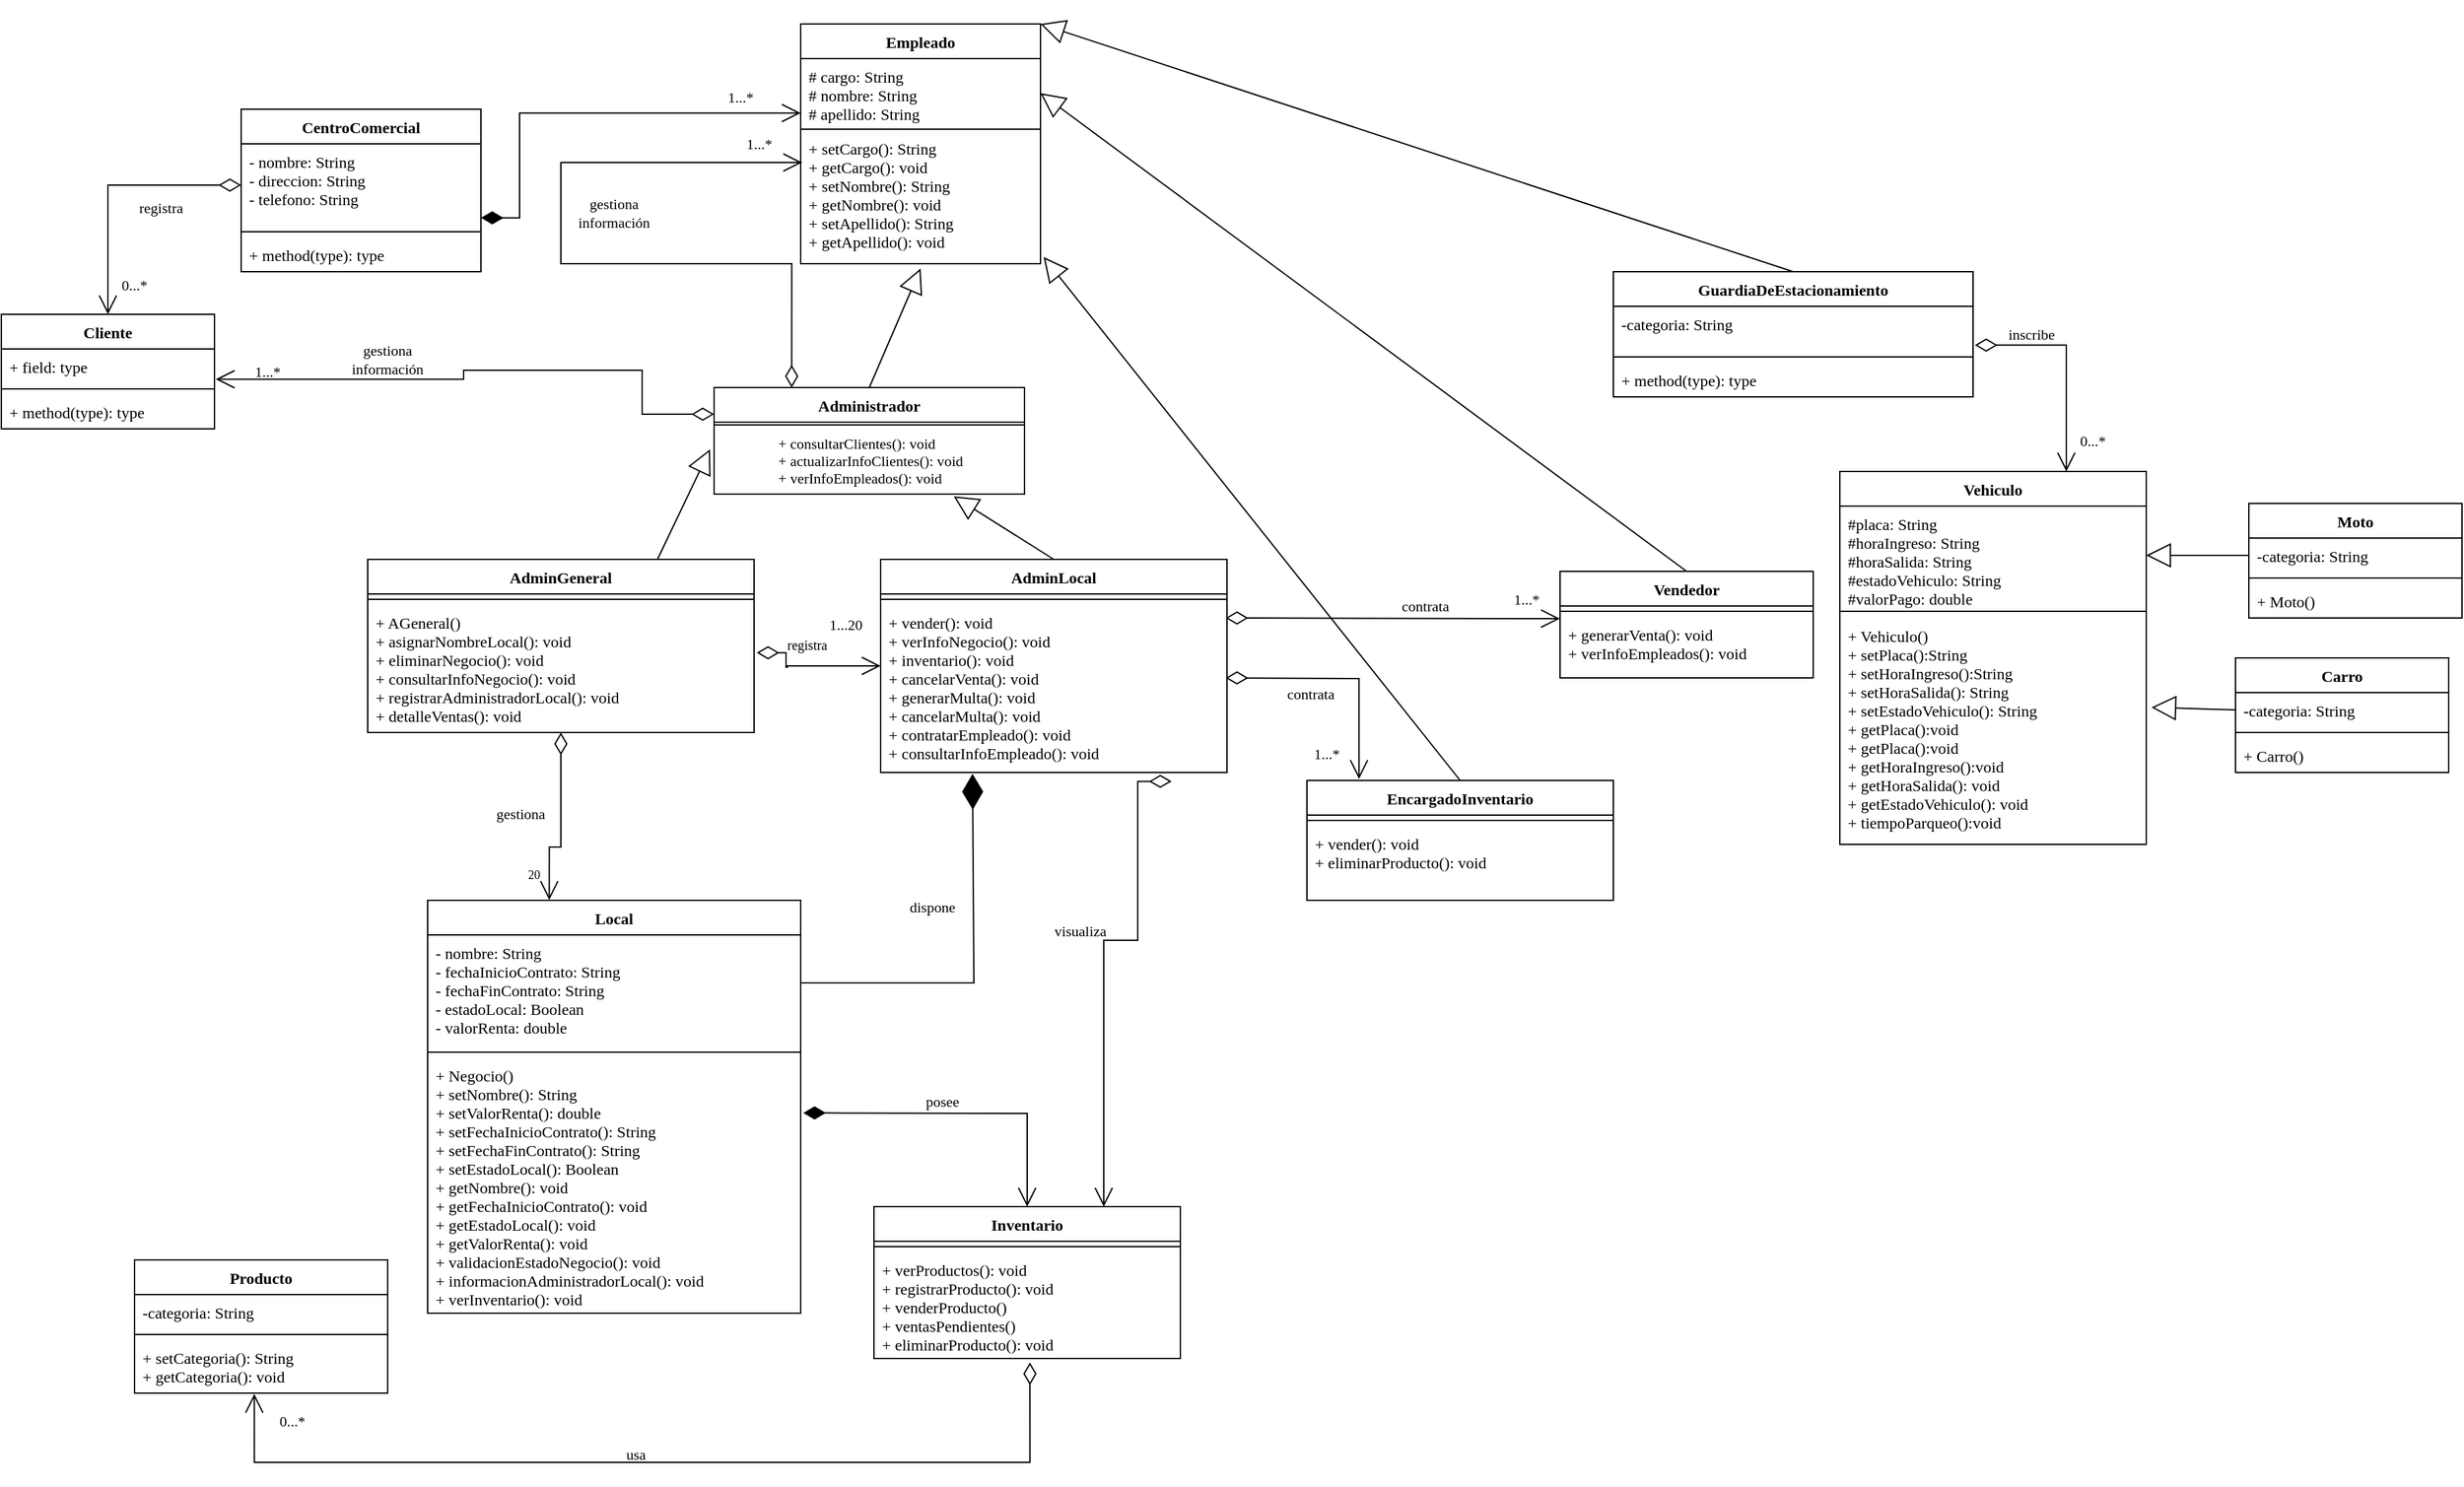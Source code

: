 <mxfile version="20.5.1" type="github">
  <diagram id="6UM_mXIubdZWodaXz436" name="Página-2">
    <mxGraphModel dx="1500" dy="856" grid="1" gridSize="10" guides="1" tooltips="1" connect="1" arrows="1" fold="1" page="1" pageScale="1" pageWidth="1920" pageHeight="1200" math="0" shadow="0">
      <root>
        <mxCell id="0" />
        <mxCell id="1" parent="0" />
        <mxCell id="PEqW4hqBbAC3YHV6mAIF-1" value="CentroComercial" style="swimlane;fontStyle=1;align=center;verticalAlign=top;childLayout=stackLayout;horizontal=1;startSize=26;horizontalStack=0;resizeParent=1;resizeParentMax=0;resizeLast=0;collapsible=1;marginBottom=0;fontFamily=Lucida Console;" parent="1" vertex="1">
          <mxGeometry x="221" y="111" width="180" height="122" as="geometry" />
        </mxCell>
        <mxCell id="PEqW4hqBbAC3YHV6mAIF-2" value="- nombre: String&#xa;- direccion: String&#xa;- telefono: String&#xa;" style="text;strokeColor=none;fillColor=none;align=left;verticalAlign=top;spacingLeft=4;spacingRight=4;overflow=hidden;rotatable=0;points=[[0,0.5],[1,0.5]];portConstraint=eastwest;fontFamily=Lucida Console;" parent="PEqW4hqBbAC3YHV6mAIF-1" vertex="1">
          <mxGeometry y="26" width="180" height="62" as="geometry" />
        </mxCell>
        <mxCell id="PEqW4hqBbAC3YHV6mAIF-3" value="" style="line;strokeWidth=1;fillColor=none;align=left;verticalAlign=middle;spacingTop=-1;spacingLeft=3;spacingRight=3;rotatable=0;labelPosition=right;points=[];portConstraint=eastwest;strokeColor=inherit;fontFamily=Lucida Console;" parent="PEqW4hqBbAC3YHV6mAIF-1" vertex="1">
          <mxGeometry y="88" width="180" height="8" as="geometry" />
        </mxCell>
        <mxCell id="PEqW4hqBbAC3YHV6mAIF-4" value="+ method(type): type" style="text;strokeColor=none;fillColor=none;align=left;verticalAlign=top;spacingLeft=4;spacingRight=4;overflow=hidden;rotatable=0;points=[[0,0.5],[1,0.5]];portConstraint=eastwest;fontFamily=Lucida Console;" parent="PEqW4hqBbAC3YHV6mAIF-1" vertex="1">
          <mxGeometry y="96" width="180" height="26" as="geometry" />
        </mxCell>
        <mxCell id="PEqW4hqBbAC3YHV6mAIF-5" value="Administrador" style="swimlane;fontStyle=1;align=center;verticalAlign=top;childLayout=stackLayout;horizontal=1;startSize=26;horizontalStack=0;resizeParent=1;resizeParentMax=0;resizeLast=0;collapsible=1;marginBottom=0;fontFamily=Lucida Console;" parent="1" vertex="1">
          <mxGeometry x="576" y="320" width="233" height="80" as="geometry" />
        </mxCell>
        <mxCell id="PEqW4hqBbAC3YHV6mAIF-7" value="" style="line;strokeWidth=1;fillColor=none;align=left;verticalAlign=middle;spacingTop=-1;spacingLeft=3;spacingRight=3;rotatable=0;labelPosition=right;points=[];portConstraint=eastwest;strokeColor=inherit;fontFamily=Lucida Console;" parent="PEqW4hqBbAC3YHV6mAIF-5" vertex="1">
          <mxGeometry y="26" width="233" height="4" as="geometry" />
        </mxCell>
        <mxCell id="NxkOI3kuFSJLJE0ama8F-24" value="&lt;div align=&quot;left&quot;&gt;+ consultarClientes(): void&lt;/div&gt;&lt;div align=&quot;left&quot;&gt;+ actualizarInfoClientes(): void&lt;/div&gt;&lt;div align=&quot;left&quot;&gt;+ verInfoEmpleados(): void&lt;br&gt;&lt;/div&gt;" style="text;html=1;align=center;verticalAlign=middle;resizable=0;points=[];autosize=1;strokeColor=none;fillColor=none;fontSize=11;fontFamily=Lucida Console;fontStyle=0" parent="PEqW4hqBbAC3YHV6mAIF-5" vertex="1">
          <mxGeometry y="30" width="233" height="50" as="geometry" />
        </mxCell>
        <mxCell id="PEqW4hqBbAC3YHV6mAIF-10" value="AdminGeneral" style="swimlane;fontStyle=1;align=center;verticalAlign=top;childLayout=stackLayout;horizontal=1;startSize=26;horizontalStack=0;resizeParent=1;resizeParentMax=0;resizeLast=0;collapsible=1;marginBottom=0;fontFamily=Lucida Console;" parent="1" vertex="1">
          <mxGeometry x="316" y="449" width="290" height="130" as="geometry" />
        </mxCell>
        <mxCell id="PEqW4hqBbAC3YHV6mAIF-12" value="" style="line;strokeWidth=1;fillColor=none;align=left;verticalAlign=middle;spacingTop=-1;spacingLeft=3;spacingRight=3;rotatable=0;labelPosition=right;points=[];portConstraint=eastwest;strokeColor=inherit;fontFamily=Lucida Console;" parent="PEqW4hqBbAC3YHV6mAIF-10" vertex="1">
          <mxGeometry y="26" width="290" height="8" as="geometry" />
        </mxCell>
        <mxCell id="PEqW4hqBbAC3YHV6mAIF-13" value="+ AGeneral()&#xa;+ asignarNombreLocal(): void&#xa;+ eliminarNegocio(): void&#xa;+ consultarInfoNegocio(): void&#xa;+ registrarAdministradorLocal(): void&#xa;+ detalleVentas(): void" style="text;strokeColor=none;fillColor=none;align=left;verticalAlign=top;spacingLeft=4;spacingRight=4;overflow=hidden;rotatable=0;points=[[0,0.5],[1,0.5]];portConstraint=eastwest;fontFamily=Lucida Console;" parent="PEqW4hqBbAC3YHV6mAIF-10" vertex="1">
          <mxGeometry y="34" width="290" height="96" as="geometry" />
        </mxCell>
        <mxCell id="PEqW4hqBbAC3YHV6mAIF-14" value="AdminLocal" style="swimlane;fontStyle=1;align=center;verticalAlign=top;childLayout=stackLayout;horizontal=1;startSize=26;horizontalStack=0;resizeParent=1;resizeParentMax=0;resizeLast=0;collapsible=1;marginBottom=0;fontFamily=Lucida Console;" parent="1" vertex="1">
          <mxGeometry x="701" y="449" width="260" height="160" as="geometry" />
        </mxCell>
        <mxCell id="PEqW4hqBbAC3YHV6mAIF-16" value="" style="line;strokeWidth=1;fillColor=none;align=left;verticalAlign=middle;spacingTop=-1;spacingLeft=3;spacingRight=3;rotatable=0;labelPosition=right;points=[];portConstraint=eastwest;strokeColor=inherit;fontFamily=Lucida Console;" parent="PEqW4hqBbAC3YHV6mAIF-14" vertex="1">
          <mxGeometry y="26" width="260" height="8" as="geometry" />
        </mxCell>
        <mxCell id="PEqW4hqBbAC3YHV6mAIF-17" value="+ vender(): void&#xa;+ verInfoNegocio(): void &#xa;+ inventario(): void&#xa;+ cancelarVenta(): void&#xa;+ generarMulta(): void&#xa;+ cancelarMulta(): void&#xa;+ contratarEmpleado(): void&#xa;+ consultarInfoEmpleado(): void&#xa;" style="text;strokeColor=none;fillColor=none;align=left;verticalAlign=top;spacingLeft=4;spacingRight=4;overflow=hidden;rotatable=0;points=[[0,0.5],[1,0.5]];portConstraint=eastwest;fontFamily=Lucida Console;fontStyle=0" parent="PEqW4hqBbAC3YHV6mAIF-14" vertex="1">
          <mxGeometry y="34" width="260" height="126" as="geometry" />
        </mxCell>
        <mxCell id="PEqW4hqBbAC3YHV6mAIF-18" value="" style="endArrow=block;endSize=16;endFill=0;html=1;rounded=0;fontFamily=Lucida Console;exitX=0.75;exitY=0;exitDx=0;exitDy=0;entryX=-0.013;entryY=0.327;entryDx=0;entryDy=0;entryPerimeter=0;" parent="1" source="PEqW4hqBbAC3YHV6mAIF-10" target="NxkOI3kuFSJLJE0ama8F-24" edge="1">
          <mxGeometry width="160" relative="1" as="geometry">
            <mxPoint x="652.92" y="403.4" as="sourcePoint" />
            <mxPoint x="651.75" y="365.83" as="targetPoint" />
          </mxGeometry>
        </mxCell>
        <mxCell id="PEqW4hqBbAC3YHV6mAIF-22" value="Local" style="swimlane;fontStyle=1;align=center;verticalAlign=top;childLayout=stackLayout;horizontal=1;startSize=26;horizontalStack=0;resizeParent=1;resizeParentMax=0;resizeLast=0;collapsible=1;marginBottom=0;fontFamily=Lucida Console;" parent="1" vertex="1">
          <mxGeometry x="361" y="705" width="280" height="310" as="geometry" />
        </mxCell>
        <mxCell id="PEqW4hqBbAC3YHV6mAIF-23" value="- nombre: String&#xa;- fechaInicioContrato: String&#xa;- fechaFinContrato: String&#xa;- estadoLocal: Boolean&#xa;- valorRenta: double&#xa;" style="text;strokeColor=none;fillColor=none;align=left;verticalAlign=top;spacingLeft=4;spacingRight=4;overflow=hidden;rotatable=0;points=[[0,0.5],[1,0.5]];portConstraint=eastwest;fontFamily=Lucida Console;" parent="PEqW4hqBbAC3YHV6mAIF-22" vertex="1">
          <mxGeometry y="26" width="280" height="84" as="geometry" />
        </mxCell>
        <mxCell id="PEqW4hqBbAC3YHV6mAIF-24" value="" style="line;strokeWidth=1;fillColor=none;align=left;verticalAlign=middle;spacingTop=-1;spacingLeft=3;spacingRight=3;rotatable=0;labelPosition=right;points=[];portConstraint=eastwest;strokeColor=inherit;fontFamily=Lucida Console;" parent="PEqW4hqBbAC3YHV6mAIF-22" vertex="1">
          <mxGeometry y="110" width="280" height="8" as="geometry" />
        </mxCell>
        <mxCell id="PEqW4hqBbAC3YHV6mAIF-25" value="+ Negocio()&#xa;+ setNombre(): String&#xa;+ setValorRenta(): double&#xa;+ setFechaInicioContrato(): String&#xa;+ setFechaFinContrato(): String&#xa;+ setEstadoLocal(): Boolean &#xa;+ getNombre(): void&#xa;+ getFechaInicioContrato(): void&#xa;+ getEstadoLocal(): void&#xa;+ getValorRenta(): void&#xa;+ validacionEstadoNegocio(): void&#xa;+ informacionAdministradorLocal(): void&#xa;+ verInventario(): void&#xa;" style="text;strokeColor=none;fillColor=none;align=left;verticalAlign=top;spacingLeft=4;spacingRight=4;overflow=hidden;rotatable=0;points=[[0,0.5],[1,0.5]];portConstraint=eastwest;fontFamily=Lucida Console;" parent="PEqW4hqBbAC3YHV6mAIF-22" vertex="1">
          <mxGeometry y="118" width="280" height="192" as="geometry" />
        </mxCell>
        <mxCell id="PEqW4hqBbAC3YHV6mAIF-30" value="20" style="text;html=1;strokeColor=none;fillColor=none;align=center;verticalAlign=middle;whiteSpace=wrap;rounded=0;fontSize=9;fontFamily=Lucida Console;" parent="1" vertex="1">
          <mxGeometry x="431" y="676" width="20" height="20" as="geometry" />
        </mxCell>
        <mxCell id="PEqW4hqBbAC3YHV6mAIF-31" value="dispone" style="text;html=1;strokeColor=none;fillColor=none;align=center;verticalAlign=middle;whiteSpace=wrap;rounded=0;fontSize=11;fontFamily=Lucida Console;" parent="1" vertex="1">
          <mxGeometry x="710" y="700" width="60" height="20" as="geometry" />
        </mxCell>
        <mxCell id="PEqW4hqBbAC3YHV6mAIF-33" value="Empleado" style="swimlane;fontStyle=1;align=center;verticalAlign=top;childLayout=stackLayout;horizontal=1;startSize=26;horizontalStack=0;resizeParent=1;resizeParentMax=0;resizeLast=0;collapsible=1;marginBottom=0;fontFamily=Lucida Console;" parent="1" vertex="1">
          <mxGeometry x="641" y="47" width="180" height="180" as="geometry" />
        </mxCell>
        <mxCell id="PEqW4hqBbAC3YHV6mAIF-34" value="# cargo: String&#xa;# nombre: String&#xa;# apellido: String&#xa;" style="text;strokeColor=none;fillColor=none;align=left;verticalAlign=top;spacingLeft=4;spacingRight=4;overflow=hidden;rotatable=0;points=[[0,0.5],[1,0.5]];portConstraint=eastwest;fontFamily=Lucida Console;" parent="PEqW4hqBbAC3YHV6mAIF-33" vertex="1">
          <mxGeometry y="26" width="180" height="52" as="geometry" />
        </mxCell>
        <mxCell id="PEqW4hqBbAC3YHV6mAIF-35" value="" style="line;strokeWidth=1;fillColor=none;align=left;verticalAlign=middle;spacingTop=-1;spacingLeft=3;spacingRight=3;rotatable=0;labelPosition=right;points=[];portConstraint=eastwest;strokeColor=inherit;fontFamily=Lucida Console;" parent="PEqW4hqBbAC3YHV6mAIF-33" vertex="1">
          <mxGeometry y="78" width="180" height="2" as="geometry" />
        </mxCell>
        <mxCell id="PEqW4hqBbAC3YHV6mAIF-36" value="+ setCargo(): String&#xa;+ getCargo(): void&#xa;+ setNombre(): String&#xa;+ getNombre(): void&#xa;+ setApellido(): String&#xa;+ getApellido(): void&#xa;&#xa;&#xa;" style="text;strokeColor=none;fillColor=none;align=left;verticalAlign=top;spacingLeft=4;spacingRight=4;overflow=hidden;rotatable=0;points=[[0,0.5],[1,0.5]];portConstraint=eastwest;fontFamily=Lucida Console;" parent="PEqW4hqBbAC3YHV6mAIF-33" vertex="1">
          <mxGeometry y="80" width="180" height="100" as="geometry" />
        </mxCell>
        <mxCell id="PEqW4hqBbAC3YHV6mAIF-41" value="Producto" style="swimlane;fontStyle=1;align=center;verticalAlign=top;childLayout=stackLayout;horizontal=1;startSize=26;horizontalStack=0;resizeParent=1;resizeParentMax=0;resizeLast=0;collapsible=1;marginBottom=0;fontFamily=Lucida Console;" parent="1" vertex="1">
          <mxGeometry x="141" y="975" width="190" height="100" as="geometry" />
        </mxCell>
        <mxCell id="PEqW4hqBbAC3YHV6mAIF-42" value="-categoria: String" style="text;strokeColor=none;fillColor=none;align=left;verticalAlign=top;spacingLeft=4;spacingRight=4;overflow=hidden;rotatable=0;points=[[0,0.5],[1,0.5]];portConstraint=eastwest;fontFamily=Lucida Console;" parent="PEqW4hqBbAC3YHV6mAIF-41" vertex="1">
          <mxGeometry y="26" width="190" height="26" as="geometry" />
        </mxCell>
        <mxCell id="PEqW4hqBbAC3YHV6mAIF-43" value="" style="line;strokeWidth=1;fillColor=none;align=left;verticalAlign=middle;spacingTop=-1;spacingLeft=3;spacingRight=3;rotatable=0;labelPosition=right;points=[];portConstraint=eastwest;strokeColor=inherit;fontFamily=Lucida Console;" parent="PEqW4hqBbAC3YHV6mAIF-41" vertex="1">
          <mxGeometry y="52" width="190" height="8" as="geometry" />
        </mxCell>
        <mxCell id="PEqW4hqBbAC3YHV6mAIF-44" value="+ setCategoria(): String&#xa;+ getCategoria(): void&#xa;" style="text;strokeColor=none;fillColor=none;align=left;verticalAlign=top;spacingLeft=4;spacingRight=4;overflow=hidden;rotatable=0;points=[[0,0.5],[1,0.5]];portConstraint=eastwest;fontFamily=Lucida Console;" parent="PEqW4hqBbAC3YHV6mAIF-41" vertex="1">
          <mxGeometry y="60" width="190" height="40" as="geometry" />
        </mxCell>
        <mxCell id="PEqW4hqBbAC3YHV6mAIF-49" value="GuardiaDeEstacionamiento" style="swimlane;fontStyle=1;align=center;verticalAlign=top;childLayout=stackLayout;horizontal=1;startSize=26;horizontalStack=0;resizeParent=1;resizeParentMax=0;resizeLast=0;collapsible=1;marginBottom=0;fontFamily=Lucida Console;" parent="1" vertex="1">
          <mxGeometry x="1251" y="233" width="270" height="94" as="geometry" />
        </mxCell>
        <mxCell id="PEqW4hqBbAC3YHV6mAIF-50" value="-categoria: String&#xa;&#xa;" style="text;strokeColor=none;fillColor=none;align=left;verticalAlign=top;spacingLeft=4;spacingRight=4;overflow=hidden;rotatable=0;points=[[0,0.5],[1,0.5]];portConstraint=eastwest;fontFamily=Lucida Console;" parent="PEqW4hqBbAC3YHV6mAIF-49" vertex="1">
          <mxGeometry y="26" width="270" height="34" as="geometry" />
        </mxCell>
        <mxCell id="PEqW4hqBbAC3YHV6mAIF-51" value="" style="line;strokeWidth=1;fillColor=none;align=left;verticalAlign=middle;spacingTop=-1;spacingLeft=3;spacingRight=3;rotatable=0;labelPosition=right;points=[];portConstraint=eastwest;strokeColor=inherit;fontFamily=Lucida Console;" parent="PEqW4hqBbAC3YHV6mAIF-49" vertex="1">
          <mxGeometry y="60" width="270" height="8" as="geometry" />
        </mxCell>
        <mxCell id="PEqW4hqBbAC3YHV6mAIF-52" value="+ method(type): type" style="text;strokeColor=none;fillColor=none;align=left;verticalAlign=top;spacingLeft=4;spacingRight=4;overflow=hidden;rotatable=0;points=[[0,0.5],[1,0.5]];portConstraint=eastwest;fontFamily=Lucida Console;" parent="PEqW4hqBbAC3YHV6mAIF-49" vertex="1">
          <mxGeometry y="68" width="270" height="26" as="geometry" />
        </mxCell>
        <mxCell id="PEqW4hqBbAC3YHV6mAIF-53" value="Vehiculo" style="swimlane;fontStyle=1;align=center;verticalAlign=top;childLayout=stackLayout;horizontal=1;startSize=26;horizontalStack=0;resizeParent=1;resizeParentMax=0;resizeLast=0;collapsible=1;marginBottom=0;fontFamily=Lucida Console;" parent="1" vertex="1">
          <mxGeometry x="1421" y="383" width="230" height="280" as="geometry" />
        </mxCell>
        <mxCell id="PEqW4hqBbAC3YHV6mAIF-54" value="#placa: String&#xa;#horaIngreso: String&#xa;#horaSalida: String&#xa;#estadoVehiculo: String&#xa;#valorPago: double&#xa;&#xa;" style="text;strokeColor=none;fillColor=none;align=left;verticalAlign=top;spacingLeft=4;spacingRight=4;overflow=hidden;rotatable=0;points=[[0,0.5],[1,0.5]];portConstraint=eastwest;fontFamily=Lucida Console;" parent="PEqW4hqBbAC3YHV6mAIF-53" vertex="1">
          <mxGeometry y="26" width="230" height="74" as="geometry" />
        </mxCell>
        <mxCell id="PEqW4hqBbAC3YHV6mAIF-55" value="" style="line;strokeWidth=1;fillColor=none;align=left;verticalAlign=middle;spacingTop=-1;spacingLeft=3;spacingRight=3;rotatable=0;labelPosition=right;points=[];portConstraint=eastwest;strokeColor=inherit;fontFamily=Lucida Console;" parent="PEqW4hqBbAC3YHV6mAIF-53" vertex="1">
          <mxGeometry y="100" width="230" height="10" as="geometry" />
        </mxCell>
        <mxCell id="PEqW4hqBbAC3YHV6mAIF-56" value="+ Vehiculo()&#xa;+ setPlaca():String&#xa;+ setHoraIngreso():String&#xa;+ setHoraSalida(): String&#xa;+ setEstadoVehiculo(): String&#xa;+ getPlaca():void&#xa;+ getPlaca():void&#xa;+ getHoraIngreso():void&#xa;+ getHoraSalida(): void&#xa;+ getEstadoVehiculo(): void&#xa;+ tiempoParqueo():void&#xa;" style="text;strokeColor=none;fillColor=none;align=left;verticalAlign=top;spacingLeft=4;spacingRight=4;overflow=hidden;rotatable=0;points=[[0,0.5],[1,0.5]];portConstraint=eastwest;fontFamily=Lucida Console;" parent="PEqW4hqBbAC3YHV6mAIF-53" vertex="1">
          <mxGeometry y="110" width="230" height="170" as="geometry" />
        </mxCell>
        <mxCell id="PEqW4hqBbAC3YHV6mAIF-58" value="Cliente" style="swimlane;fontStyle=1;align=center;verticalAlign=top;childLayout=stackLayout;horizontal=1;startSize=26;horizontalStack=0;resizeParent=1;resizeParentMax=0;resizeLast=0;collapsible=1;marginBottom=0;fontFamily=Lucida Console;" parent="1" vertex="1">
          <mxGeometry x="41" y="265" width="160" height="86" as="geometry" />
        </mxCell>
        <mxCell id="PEqW4hqBbAC3YHV6mAIF-59" value="+ field: type" style="text;strokeColor=none;fillColor=none;align=left;verticalAlign=top;spacingLeft=4;spacingRight=4;overflow=hidden;rotatable=0;points=[[0,0.5],[1,0.5]];portConstraint=eastwest;fontFamily=Lucida Console;" parent="PEqW4hqBbAC3YHV6mAIF-58" vertex="1">
          <mxGeometry y="26" width="160" height="26" as="geometry" />
        </mxCell>
        <mxCell id="PEqW4hqBbAC3YHV6mAIF-60" value="" style="line;strokeWidth=1;fillColor=none;align=left;verticalAlign=middle;spacingTop=-1;spacingLeft=3;spacingRight=3;rotatable=0;labelPosition=right;points=[];portConstraint=eastwest;strokeColor=inherit;fontFamily=Lucida Console;" parent="PEqW4hqBbAC3YHV6mAIF-58" vertex="1">
          <mxGeometry y="52" width="160" height="8" as="geometry" />
        </mxCell>
        <mxCell id="PEqW4hqBbAC3YHV6mAIF-61" value="+ method(type): type" style="text;strokeColor=none;fillColor=none;align=left;verticalAlign=top;spacingLeft=4;spacingRight=4;overflow=hidden;rotatable=0;points=[[0,0.5],[1,0.5]];portConstraint=eastwest;fontFamily=Lucida Console;" parent="PEqW4hqBbAC3YHV6mAIF-58" vertex="1">
          <mxGeometry y="60" width="160" height="26" as="geometry" />
        </mxCell>
        <mxCell id="PEqW4hqBbAC3YHV6mAIF-37" value="Inventario" style="swimlane;fontStyle=1;align=center;verticalAlign=top;childLayout=stackLayout;horizontal=1;startSize=26;horizontalStack=0;resizeParent=1;resizeParentMax=0;resizeLast=0;collapsible=1;marginBottom=0;fontFamily=Lucida Console;" parent="1" vertex="1">
          <mxGeometry x="696" y="935" width="230" height="114" as="geometry" />
        </mxCell>
        <mxCell id="PEqW4hqBbAC3YHV6mAIF-39" value="" style="line;strokeWidth=1;fillColor=none;align=left;verticalAlign=middle;spacingTop=-1;spacingLeft=3;spacingRight=3;rotatable=0;labelPosition=right;points=[];portConstraint=eastwest;strokeColor=inherit;fontFamily=Lucida Console;" parent="PEqW4hqBbAC3YHV6mAIF-37" vertex="1">
          <mxGeometry y="26" width="230" height="8" as="geometry" />
        </mxCell>
        <mxCell id="PEqW4hqBbAC3YHV6mAIF-40" value="+ verProductos(): void&#xa;+ registrarProducto(): void&#xa;+ venderProducto()&#xa;+ ventasPendientes()&#xa;+ eliminarProducto(): void&#xa;" style="text;strokeColor=none;fillColor=none;align=left;verticalAlign=top;spacingLeft=4;spacingRight=4;overflow=hidden;rotatable=0;points=[[0,0.5],[1,0.5]];portConstraint=eastwest;fontFamily=Lucida Console;" parent="PEqW4hqBbAC3YHV6mAIF-37" vertex="1">
          <mxGeometry y="34" width="230" height="80" as="geometry" />
        </mxCell>
        <mxCell id="PEqW4hqBbAC3YHV6mAIF-63" value="0...*" style="text;html=1;strokeColor=none;fillColor=none;align=center;verticalAlign=middle;whiteSpace=wrap;rounded=0;fontSize=11;fontFamily=Lucida Console;" parent="1" vertex="1">
          <mxGeometry x="126" y="233" width="30" height="20" as="geometry" />
        </mxCell>
        <mxCell id="PEqW4hqBbAC3YHV6mAIF-64" value="registra" style="text;html=1;strokeColor=none;fillColor=none;align=center;verticalAlign=middle;whiteSpace=wrap;rounded=0;fontSize=11;fontFamily=Lucida Console;" parent="1" vertex="1">
          <mxGeometry x="131" y="170" width="60" height="30" as="geometry" />
        </mxCell>
        <mxCell id="PEqW4hqBbAC3YHV6mAIF-67" value="" style="endArrow=open;html=1;endSize=12;startArrow=diamondThin;startSize=14;startFill=0;edgeStyle=orthogonalEdgeStyle;align=left;verticalAlign=bottom;rounded=0;fontSize=11;exitX=0;exitY=0.5;exitDx=0;exitDy=0;fontFamily=Lucida Console;" parent="1" source="PEqW4hqBbAC3YHV6mAIF-2" target="PEqW4hqBbAC3YHV6mAIF-58" edge="1">
          <mxGeometry x="-1" y="3" relative="1" as="geometry">
            <mxPoint x="251" y="355" as="sourcePoint" />
            <mxPoint x="411" y="355" as="targetPoint" />
          </mxGeometry>
        </mxCell>
        <mxCell id="PEqW4hqBbAC3YHV6mAIF-71" value="" style="endArrow=open;html=1;endSize=12;startArrow=diamondThin;startSize=14;startFill=0;edgeStyle=orthogonalEdgeStyle;align=left;verticalAlign=bottom;rounded=0;fontSize=11;fontFamily=Lucida Console;exitX=0.5;exitY=1;exitDx=0;exitDy=0;entryX=0.326;entryY=-0.001;entryDx=0;entryDy=0;entryPerimeter=0;" parent="1" source="PEqW4hqBbAC3YHV6mAIF-10" target="PEqW4hqBbAC3YHV6mAIF-22" edge="1">
          <mxGeometry x="-1" y="3" relative="1" as="geometry">
            <mxPoint x="460" y="605" as="sourcePoint" />
            <mxPoint x="456" y="705" as="targetPoint" />
            <Array as="points">
              <mxPoint x="461" y="665" />
              <mxPoint x="452" y="665" />
            </Array>
          </mxGeometry>
        </mxCell>
        <mxCell id="PEqW4hqBbAC3YHV6mAIF-73" value="Moto" style="swimlane;fontStyle=1;align=center;verticalAlign=top;childLayout=stackLayout;horizontal=1;startSize=26;horizontalStack=0;resizeParent=1;resizeParentMax=0;resizeLast=0;collapsible=1;marginBottom=0;fontFamily=Lucida Console;" parent="1" vertex="1">
          <mxGeometry x="1728" y="407" width="160" height="86" as="geometry" />
        </mxCell>
        <mxCell id="PEqW4hqBbAC3YHV6mAIF-74" value="-categoria: String" style="text;strokeColor=none;fillColor=none;align=left;verticalAlign=top;spacingLeft=4;spacingRight=4;overflow=hidden;rotatable=0;points=[[0,0.5],[1,0.5]];portConstraint=eastwest;fontFamily=Lucida Console;" parent="PEqW4hqBbAC3YHV6mAIF-73" vertex="1">
          <mxGeometry y="26" width="160" height="26" as="geometry" />
        </mxCell>
        <mxCell id="PEqW4hqBbAC3YHV6mAIF-75" value="" style="line;strokeWidth=1;fillColor=none;align=left;verticalAlign=middle;spacingTop=-1;spacingLeft=3;spacingRight=3;rotatable=0;labelPosition=right;points=[];portConstraint=eastwest;strokeColor=inherit;fontFamily=Lucida Console;" parent="PEqW4hqBbAC3YHV6mAIF-73" vertex="1">
          <mxGeometry y="52" width="160" height="8" as="geometry" />
        </mxCell>
        <mxCell id="PEqW4hqBbAC3YHV6mAIF-76" value="+ Moto()" style="text;strokeColor=none;fillColor=none;align=left;verticalAlign=top;spacingLeft=4;spacingRight=4;overflow=hidden;rotatable=0;points=[[0,0.5],[1,0.5]];portConstraint=eastwest;fontFamily=Lucida Console;" parent="PEqW4hqBbAC3YHV6mAIF-73" vertex="1">
          <mxGeometry y="60" width="160" height="26" as="geometry" />
        </mxCell>
        <mxCell id="PEqW4hqBbAC3YHV6mAIF-77" value="Carro" style="swimlane;fontStyle=1;align=center;verticalAlign=top;childLayout=stackLayout;horizontal=1;startSize=26;horizontalStack=0;resizeParent=1;resizeParentMax=0;resizeLast=0;collapsible=1;marginBottom=0;fontFamily=Lucida Console;" parent="1" vertex="1">
          <mxGeometry x="1718" y="523" width="160" height="86" as="geometry" />
        </mxCell>
        <mxCell id="PEqW4hqBbAC3YHV6mAIF-78" value="-categoria: String" style="text;strokeColor=none;fillColor=none;align=left;verticalAlign=top;spacingLeft=4;spacingRight=4;overflow=hidden;rotatable=0;points=[[0,0.5],[1,0.5]];portConstraint=eastwest;fontFamily=Lucida Console;" parent="PEqW4hqBbAC3YHV6mAIF-77" vertex="1">
          <mxGeometry y="26" width="160" height="26" as="geometry" />
        </mxCell>
        <mxCell id="PEqW4hqBbAC3YHV6mAIF-79" value="" style="line;strokeWidth=1;fillColor=none;align=left;verticalAlign=middle;spacingTop=-1;spacingLeft=3;spacingRight=3;rotatable=0;labelPosition=right;points=[];portConstraint=eastwest;strokeColor=inherit;fontFamily=Lucida Console;" parent="PEqW4hqBbAC3YHV6mAIF-77" vertex="1">
          <mxGeometry y="52" width="160" height="8" as="geometry" />
        </mxCell>
        <mxCell id="PEqW4hqBbAC3YHV6mAIF-80" value="+ Carro()" style="text;strokeColor=none;fillColor=none;align=left;verticalAlign=top;spacingLeft=4;spacingRight=4;overflow=hidden;rotatable=0;points=[[0,0.5],[1,0.5]];portConstraint=eastwest;fontFamily=Lucida Console;" parent="PEqW4hqBbAC3YHV6mAIF-77" vertex="1">
          <mxGeometry y="60" width="160" height="26" as="geometry" />
        </mxCell>
        <mxCell id="PEqW4hqBbAC3YHV6mAIF-81" value="" style="endArrow=block;endSize=16;endFill=0;html=1;rounded=0;fontSize=11;entryX=1;entryY=0.5;entryDx=0;entryDy=0;exitX=0;exitY=0.5;exitDx=0;exitDy=0;fontFamily=Lucida Console;" parent="1" source="PEqW4hqBbAC3YHV6mAIF-74" target="PEqW4hqBbAC3YHV6mAIF-54" edge="1">
          <mxGeometry width="160" relative="1" as="geometry">
            <mxPoint x="1701" y="683" as="sourcePoint" />
            <mxPoint x="1861" y="683" as="targetPoint" />
          </mxGeometry>
        </mxCell>
        <mxCell id="PEqW4hqBbAC3YHV6mAIF-82" value="" style="endArrow=block;endSize=16;endFill=0;html=1;rounded=0;fontSize=11;entryX=1.017;entryY=0.395;entryDx=0;entryDy=0;exitX=0;exitY=0.5;exitDx=0;exitDy=0;entryPerimeter=0;fontFamily=Lucida Console;" parent="1" source="PEqW4hqBbAC3YHV6mAIF-78" target="PEqW4hqBbAC3YHV6mAIF-56" edge="1">
          <mxGeometry width="160" relative="1" as="geometry">
            <mxPoint x="1851" y="579" as="sourcePoint" />
            <mxPoint x="1691" y="563" as="targetPoint" />
          </mxGeometry>
        </mxCell>
        <mxCell id="PEqW4hqBbAC3YHV6mAIF-83" value="" style="endArrow=open;html=1;endSize=12;startArrow=diamondThin;startSize=14;startFill=0;edgeStyle=orthogonalEdgeStyle;align=left;verticalAlign=bottom;rounded=0;fontFamily=Lucida Console;fontSize=11;exitX=1.005;exitY=0.857;exitDx=0;exitDy=0;exitPerimeter=0;" parent="1" source="PEqW4hqBbAC3YHV6mAIF-50" target="PEqW4hqBbAC3YHV6mAIF-53" edge="1">
          <mxGeometry x="-1" y="3" relative="1" as="geometry">
            <mxPoint x="1561" y="343" as="sourcePoint" />
            <mxPoint x="1631" y="363" as="targetPoint" />
            <Array as="points">
              <mxPoint x="1591" y="288" />
            </Array>
          </mxGeometry>
        </mxCell>
        <mxCell id="PEqW4hqBbAC3YHV6mAIF-84" value="" style="endArrow=block;endSize=16;endFill=0;html=1;rounded=0;fontFamily=Lucida Console;exitX=0.5;exitY=0;exitDx=0;exitDy=0;entryX=1;entryY=0;entryDx=0;entryDy=0;" parent="1" source="PEqW4hqBbAC3YHV6mAIF-49" target="PEqW4hqBbAC3YHV6mAIF-33" edge="1">
          <mxGeometry width="160" relative="1" as="geometry">
            <mxPoint x="1485.64" y="287.01" as="sourcePoint" />
            <mxPoint x="811" y="107" as="targetPoint" />
          </mxGeometry>
        </mxCell>
        <mxCell id="PEqW4hqBbAC3YHV6mAIF-85" value="" style="endArrow=block;endSize=16;endFill=0;html=1;rounded=0;entryX=0.5;entryY=1.036;entryDx=0;entryDy=0;entryPerimeter=0;fontFamily=Lucida Console;exitX=0.5;exitY=0;exitDx=0;exitDy=0;" parent="1" source="PEqW4hqBbAC3YHV6mAIF-5" target="PEqW4hqBbAC3YHV6mAIF-36" edge="1">
          <mxGeometry width="160" relative="1" as="geometry">
            <mxPoint x="536" y="415" as="sourcePoint" />
            <mxPoint x="675.96" y="361.988" as="targetPoint" />
          </mxGeometry>
        </mxCell>
        <mxCell id="PEqW4hqBbAC3YHV6mAIF-86" value="0...*" style="text;html=1;strokeColor=none;fillColor=none;align=center;verticalAlign=middle;whiteSpace=wrap;rounded=0;fontSize=11;fontFamily=Lucida Console;" parent="1" vertex="1">
          <mxGeometry x="1591" y="349" width="40" height="22" as="geometry" />
        </mxCell>
        <mxCell id="PEqW4hqBbAC3YHV6mAIF-87" value="inscribe" style="text;html=1;strokeColor=none;fillColor=none;align=center;verticalAlign=middle;whiteSpace=wrap;rounded=0;fontSize=11;fontFamily=Lucida Console;" parent="1" vertex="1">
          <mxGeometry x="1545" y="269" width="40" height="22" as="geometry" />
        </mxCell>
        <mxCell id="PEqW4hqBbAC3YHV6mAIF-89" value="1...*" style="text;html=1;strokeColor=none;fillColor=none;align=center;verticalAlign=middle;whiteSpace=wrap;rounded=0;fontSize=11;fontFamily=Lucida Console;" parent="1" vertex="1">
          <mxGeometry x="576" y="97" width="40" height="10" as="geometry" />
        </mxCell>
        <mxCell id="u4UDskNY8Jg77bjC6Z7i-5" value="1...*" style="text;html=1;strokeColor=none;fillColor=none;align=center;verticalAlign=middle;whiteSpace=wrap;rounded=0;fontSize=11;fontFamily=Lucida Console;" parent="1" vertex="1">
          <mxGeometry x="590" y="132" width="40" height="10" as="geometry" />
        </mxCell>
        <mxCell id="u4UDskNY8Jg77bjC6Z7i-6" value="gestiona información" style="text;html=1;strokeColor=none;fillColor=none;align=center;verticalAlign=middle;whiteSpace=wrap;rounded=0;fontSize=11;fontFamily=Lucida Console;" parent="1" vertex="1">
          <mxGeometry x="481" y="178" width="40" height="22" as="geometry" />
        </mxCell>
        <mxCell id="u4UDskNY8Jg77bjC6Z7i-7" value="gestiona" style="text;html=1;strokeColor=none;fillColor=none;align=center;verticalAlign=middle;whiteSpace=wrap;rounded=0;fontSize=11;fontFamily=Lucida Console;" parent="1" vertex="1">
          <mxGeometry x="401" y="630" width="60" height="20" as="geometry" />
        </mxCell>
        <mxCell id="u4UDskNY8Jg77bjC6Z7i-9" value="" style="endArrow=open;html=1;endSize=12;startArrow=diamondThin;startSize=14;startFill=0;edgeStyle=orthogonalEdgeStyle;align=left;verticalAlign=bottom;rounded=0;fontSize=11;exitX=0.25;exitY=0;exitDx=0;exitDy=0;entryX=0.006;entryY=0.24;entryDx=0;entryDy=0;fontFamily=Lucida Console;entryPerimeter=0;" parent="1" source="PEqW4hqBbAC3YHV6mAIF-5" target="PEqW4hqBbAC3YHV6mAIF-36" edge="1">
          <mxGeometry x="-1" y="3" relative="1" as="geometry">
            <mxPoint x="391.0" y="214.998" as="sourcePoint" />
            <mxPoint x="651" y="154" as="targetPoint" />
            <Array as="points">
              <mxPoint x="634" y="227" />
              <mxPoint x="461" y="227" />
              <mxPoint x="461" y="151" />
            </Array>
          </mxGeometry>
        </mxCell>
        <mxCell id="u4UDskNY8Jg77bjC6Z7i-10" value="" style="endArrow=open;html=1;endSize=12;startArrow=diamondThin;startSize=14;startFill=0;edgeStyle=orthogonalEdgeStyle;align=left;verticalAlign=bottom;rounded=0;fontSize=11;entryX=1.006;entryY=0.875;entryDx=0;entryDy=0;fontFamily=Lucida Console;entryPerimeter=0;exitX=0;exitY=0.25;exitDx=0;exitDy=0;" parent="1" source="PEqW4hqBbAC3YHV6mAIF-5" target="PEqW4hqBbAC3YHV6mAIF-59" edge="1">
          <mxGeometry x="-1" y="3" relative="1" as="geometry">
            <mxPoint x="612" y="297" as="sourcePoint" />
            <mxPoint x="650.52" y="197.048" as="targetPoint" />
            <Array as="points">
              <mxPoint x="522" y="340" />
              <mxPoint x="522" y="307" />
              <mxPoint x="388" y="307" />
              <mxPoint x="388" y="314" />
            </Array>
          </mxGeometry>
        </mxCell>
        <mxCell id="u4UDskNY8Jg77bjC6Z7i-11" value="1...*" style="text;html=1;strokeColor=none;fillColor=none;align=center;verticalAlign=middle;whiteSpace=wrap;rounded=0;fontSize=11;fontFamily=Lucida Console;" parent="1" vertex="1">
          <mxGeometry x="221" y="303" width="40" height="10" as="geometry" />
        </mxCell>
        <mxCell id="u4UDskNY8Jg77bjC6Z7i-13" value="" style="endArrow=open;html=1;endSize=12;startArrow=diamondThin;startSize=14;startFill=0;edgeStyle=orthogonalEdgeStyle;align=left;verticalAlign=bottom;rounded=0;fontSize=11;fontFamily=Lucida Console;exitX=1.007;exitY=0.376;exitDx=0;exitDy=0;exitPerimeter=0;entryX=0;entryY=0.5;entryDx=0;entryDy=0;" parent="1" source="PEqW4hqBbAC3YHV6mAIF-13" target="PEqW4hqBbAC3YHV6mAIF-14" edge="1">
          <mxGeometry x="-1" y="3" relative="1" as="geometry">
            <mxPoint x="470.18" y="610.044" as="sourcePoint" />
            <mxPoint x="466" y="715" as="targetPoint" />
            <Array as="points">
              <mxPoint x="630" y="519" />
              <mxPoint x="630" y="530" />
              <mxPoint x="631" y="530" />
            </Array>
          </mxGeometry>
        </mxCell>
        <mxCell id="u4UDskNY8Jg77bjC6Z7i-14" value="registra" style="text;html=1;strokeColor=none;fillColor=none;align=center;verticalAlign=middle;whiteSpace=wrap;rounded=0;fontSize=10;fontFamily=Lucida Console;" parent="1" vertex="1">
          <mxGeometry x="616" y="503" width="60" height="20" as="geometry" />
        </mxCell>
        <mxCell id="u4UDskNY8Jg77bjC6Z7i-16" value="1...20" style="text;html=1;strokeColor=none;fillColor=none;align=center;verticalAlign=middle;whiteSpace=wrap;rounded=0;fontSize=11;fontFamily=Lucida Console;" parent="1" vertex="1">
          <mxGeometry x="655" y="493" width="40" height="10" as="geometry" />
        </mxCell>
        <mxCell id="uvnZd29uFyhHvr6K_QCC-9" value="" style="endArrow=open;html=1;endSize=12;startArrow=diamondThin;startSize=14;startFill=1;edgeStyle=orthogonalEdgeStyle;align=left;verticalAlign=bottom;rounded=0;exitX=1.007;exitY=0.217;exitDx=0;exitDy=0;exitPerimeter=0;entryX=0.5;entryY=0;entryDx=0;entryDy=0;" parent="1" source="PEqW4hqBbAC3YHV6mAIF-25" target="PEqW4hqBbAC3YHV6mAIF-37" edge="1">
          <mxGeometry x="0.933" y="-30" relative="1" as="geometry">
            <mxPoint x="1054.08" y="765.032" as="sourcePoint" />
            <mxPoint x="911" y="921" as="targetPoint" />
            <mxPoint as="offset" />
            <Array as="points">
              <mxPoint x="681" y="865" />
              <mxPoint x="811" y="865" />
            </Array>
          </mxGeometry>
        </mxCell>
        <mxCell id="uvnZd29uFyhHvr6K_QCC-14" value="posee" style="text;html=1;strokeColor=none;fillColor=none;align=center;verticalAlign=middle;whiteSpace=wrap;rounded=0;fontSize=11;fontFamily=Lucida Console;" parent="1" vertex="1">
          <mxGeometry x="725" y="851" width="45" height="10" as="geometry" />
        </mxCell>
        <mxCell id="G6WE7F5R6Bjt1w4vUytD-2" value="gestiona información" style="text;html=1;strokeColor=none;fillColor=none;align=center;verticalAlign=middle;whiteSpace=wrap;rounded=0;fontSize=11;fontFamily=Lucida Console;" parent="1" vertex="1">
          <mxGeometry x="311" y="288" width="40" height="22" as="geometry" />
        </mxCell>
        <mxCell id="G6WE7F5R6Bjt1w4vUytD-3" value="Vendedor" style="swimlane;fontStyle=1;align=center;verticalAlign=top;childLayout=stackLayout;horizontal=1;startSize=26;horizontalStack=0;resizeParent=1;resizeParentMax=0;resizeLast=0;collapsible=1;marginBottom=0;fontFamily=Lucida Console;" parent="1" vertex="1">
          <mxGeometry x="1211" y="458" width="190" height="80" as="geometry" />
        </mxCell>
        <mxCell id="G6WE7F5R6Bjt1w4vUytD-4" value="" style="line;strokeWidth=1;fillColor=none;align=left;verticalAlign=middle;spacingTop=-1;spacingLeft=3;spacingRight=3;rotatable=0;labelPosition=right;points=[];portConstraint=eastwest;strokeColor=inherit;fontFamily=Lucida Console;" parent="G6WE7F5R6Bjt1w4vUytD-3" vertex="1">
          <mxGeometry y="26" width="190" height="8" as="geometry" />
        </mxCell>
        <mxCell id="G6WE7F5R6Bjt1w4vUytD-5" value="+ generarVenta(): void&#xa;+ verInfoEmpleados(): void&#xa;" style="text;strokeColor=none;fillColor=none;align=left;verticalAlign=top;spacingLeft=4;spacingRight=4;overflow=hidden;rotatable=0;points=[[0,0.5],[1,0.5]];portConstraint=eastwest;fontFamily=Lucida Console;" parent="G6WE7F5R6Bjt1w4vUytD-3" vertex="1">
          <mxGeometry y="34" width="190" height="46" as="geometry" />
        </mxCell>
        <mxCell id="G6WE7F5R6Bjt1w4vUytD-6" value="EncargadoInventario" style="swimlane;fontStyle=1;align=center;verticalAlign=top;childLayout=stackLayout;horizontal=1;startSize=26;horizontalStack=0;resizeParent=1;resizeParentMax=0;resizeLast=0;collapsible=1;marginBottom=0;fontFamily=Lucida Console;" parent="1" vertex="1">
          <mxGeometry x="1021" y="615" width="230" height="90" as="geometry" />
        </mxCell>
        <mxCell id="G6WE7F5R6Bjt1w4vUytD-7" value="" style="line;strokeWidth=1;fillColor=none;align=left;verticalAlign=middle;spacingTop=-1;spacingLeft=3;spacingRight=3;rotatable=0;labelPosition=right;points=[];portConstraint=eastwest;strokeColor=inherit;fontFamily=Lucida Console;" parent="G6WE7F5R6Bjt1w4vUytD-6" vertex="1">
          <mxGeometry y="26" width="230" height="8" as="geometry" />
        </mxCell>
        <mxCell id="G6WE7F5R6Bjt1w4vUytD-8" value="+ vender(): void&#xa;+ eliminarProducto(): void&#xa;" style="text;strokeColor=none;fillColor=none;align=left;verticalAlign=top;spacingLeft=4;spacingRight=4;overflow=hidden;rotatable=0;points=[[0,0.5],[1,0.5]];portConstraint=eastwest;fontFamily=Lucida Console;" parent="G6WE7F5R6Bjt1w4vUytD-6" vertex="1">
          <mxGeometry y="34" width="230" height="56" as="geometry" />
        </mxCell>
        <mxCell id="NxkOI3kuFSJLJE0ama8F-3" value="" style="endArrow=open;html=1;endSize=12;startArrow=diamondThin;startSize=14;startFill=0;edgeStyle=orthogonalEdgeStyle;align=left;verticalAlign=bottom;rounded=0;exitX=0.84;exitY=1.053;exitDx=0;exitDy=0;exitPerimeter=0;entryX=0.75;entryY=0;entryDx=0;entryDy=0;" parent="1" source="PEqW4hqBbAC3YHV6mAIF-17" target="PEqW4hqBbAC3YHV6mAIF-37" edge="1">
          <mxGeometry x="-1" y="3" relative="1" as="geometry">
            <mxPoint x="831" y="825" as="sourcePoint" />
            <mxPoint x="991" y="825" as="targetPoint" />
            <Array as="points">
              <mxPoint x="894" y="735" />
              <mxPoint x="869" y="735" />
            </Array>
          </mxGeometry>
        </mxCell>
        <mxCell id="NxkOI3kuFSJLJE0ama8F-4" value="visualiza" style="text;html=1;strokeColor=none;fillColor=none;align=center;verticalAlign=middle;whiteSpace=wrap;rounded=0;fontSize=11;fontFamily=Lucida Console;" parent="1" vertex="1">
          <mxGeometry x="821" y="718" width="60" height="20" as="geometry" />
        </mxCell>
        <mxCell id="NxkOI3kuFSJLJE0ama8F-6" value="" style="endArrow=open;html=1;endSize=12;startArrow=diamondThin;startSize=14;startFill=0;edgeStyle=orthogonalEdgeStyle;align=left;verticalAlign=bottom;rounded=0;exitX=0.509;exitY=1.038;exitDx=0;exitDy=0;exitPerimeter=0;entryX=0.473;entryY=1.017;entryDx=0;entryDy=0;entryPerimeter=0;" parent="1" source="PEqW4hqBbAC3YHV6mAIF-40" target="PEqW4hqBbAC3YHV6mAIF-44" edge="1">
          <mxGeometry x="-1" y="3" relative="1" as="geometry">
            <mxPoint x="551" y="1115" as="sourcePoint" />
            <mxPoint x="711" y="1115" as="targetPoint" />
            <Array as="points">
              <mxPoint x="813" y="1127" />
              <mxPoint x="231" y="1127" />
            </Array>
          </mxGeometry>
        </mxCell>
        <mxCell id="NxkOI3kuFSJLJE0ama8F-8" value="0...*" style="text;html=1;strokeColor=none;fillColor=none;align=center;verticalAlign=middle;whiteSpace=wrap;rounded=0;fontSize=11;fontFamily=Lucida Console;" parent="1" vertex="1">
          <mxGeometry x="237" y="1091" width="45" height="10" as="geometry" />
        </mxCell>
        <mxCell id="NxkOI3kuFSJLJE0ama8F-9" value="usa" style="text;html=1;strokeColor=none;fillColor=none;align=center;verticalAlign=middle;whiteSpace=wrap;rounded=0;fontSize=11;fontFamily=Lucida Console;" parent="1" vertex="1">
          <mxGeometry x="494.5" y="1116" width="45" height="10" as="geometry" />
        </mxCell>
        <mxCell id="NxkOI3kuFSJLJE0ama8F-11" value="" style="endArrow=block;endSize=16;endFill=0;html=1;rounded=0;fontFamily=Lucida Console;exitX=0.5;exitY=0;exitDx=0;exitDy=0;entryX=1.013;entryY=0.95;entryDx=0;entryDy=0;entryPerimeter=0;" parent="1" source="G6WE7F5R6Bjt1w4vUytD-6" target="PEqW4hqBbAC3YHV6mAIF-36" edge="1">
          <mxGeometry width="160" relative="1" as="geometry">
            <mxPoint x="1081.99" y="419.51" as="sourcePoint" />
            <mxPoint x="941.0" y="334.996" as="targetPoint" />
          </mxGeometry>
        </mxCell>
        <mxCell id="NxkOI3kuFSJLJE0ama8F-14" value="" style="endArrow=open;html=1;endSize=12;startArrow=diamondThin;startSize=14;startFill=1;edgeStyle=orthogonalEdgeStyle;align=left;verticalAlign=bottom;rounded=0;exitX=1;exitY=0.896;exitDx=0;exitDy=0;exitPerimeter=0;entryX=0;entryY=0.786;entryDx=0;entryDy=0;entryPerimeter=0;" parent="1" source="PEqW4hqBbAC3YHV6mAIF-2" target="PEqW4hqBbAC3YHV6mAIF-34" edge="1">
          <mxGeometry x="-1" y="3" relative="1" as="geometry">
            <mxPoint x="391" y="205" as="sourcePoint" />
            <mxPoint x="551" y="205" as="targetPoint" />
            <Array as="points">
              <mxPoint x="430" y="193" />
              <mxPoint x="430" y="114" />
            </Array>
          </mxGeometry>
        </mxCell>
        <mxCell id="NxkOI3kuFSJLJE0ama8F-15" value="" style="endArrow=diamondThin;endFill=1;endSize=24;html=1;rounded=0;" parent="1" edge="1">
          <mxGeometry width="160" relative="1" as="geometry">
            <mxPoint x="641" y="767" as="sourcePoint" />
            <mxPoint x="770" y="610" as="targetPoint" />
            <Array as="points">
              <mxPoint x="771" y="767" />
            </Array>
          </mxGeometry>
        </mxCell>
        <mxCell id="NxkOI3kuFSJLJE0ama8F-22" value="" style="endArrow=block;endSize=16;endFill=0;html=1;rounded=0;fontFamily=Lucida Console;exitX=0.5;exitY=0;exitDx=0;exitDy=0;entryX=1;entryY=0.5;entryDx=0;entryDy=0;" parent="1" source="G6WE7F5R6Bjt1w4vUytD-3" target="PEqW4hqBbAC3YHV6mAIF-34" edge="1">
          <mxGeometry width="160" relative="1" as="geometry">
            <mxPoint x="1221" y="403" as="sourcePoint" />
            <mxPoint x="940.92" y="117.0" as="targetPoint" />
          </mxGeometry>
        </mxCell>
        <mxCell id="NxkOI3kuFSJLJE0ama8F-23" value="" style="endArrow=block;endSize=16;endFill=0;html=1;rounded=0;fontFamily=Lucida Console;exitX=0.5;exitY=0;exitDx=0;exitDy=0;entryX=0.772;entryY=1.033;entryDx=0;entryDy=0;entryPerimeter=0;" parent="1" source="PEqW4hqBbAC3YHV6mAIF-14" target="NxkOI3kuFSJLJE0ama8F-24" edge="1">
          <mxGeometry width="160" relative="1" as="geometry">
            <mxPoint x="543.5" y="459" as="sourcePoint" />
            <mxPoint x="623.5" y="295" as="targetPoint" />
          </mxGeometry>
        </mxCell>
        <mxCell id="tcKruSmOZ0PLG6Dl_0cA-3" value="" style="endArrow=open;html=1;endSize=12;startArrow=diamondThin;startSize=14;startFill=0;edgeStyle=orthogonalEdgeStyle;align=left;verticalAlign=bottom;rounded=0;entryX=0.17;entryY=-0.013;entryDx=0;entryDy=0;entryPerimeter=0;" edge="1" parent="1" target="G6WE7F5R6Bjt1w4vUytD-6">
          <mxGeometry x="-1" y="3" relative="1" as="geometry">
            <mxPoint x="960" y="538" as="sourcePoint" />
            <mxPoint x="1120" y="538" as="targetPoint" />
          </mxGeometry>
        </mxCell>
        <mxCell id="tcKruSmOZ0PLG6Dl_0cA-5" value="" style="endArrow=open;html=1;endSize=12;startArrow=diamondThin;startSize=14;startFill=0;edgeStyle=orthogonalEdgeStyle;align=left;verticalAlign=bottom;rounded=0;entryX=-0.001;entryY=0.033;entryDx=0;entryDy=0;entryPerimeter=0;" edge="1" parent="1" target="G6WE7F5R6Bjt1w4vUytD-5">
          <mxGeometry x="-1" y="3" relative="1" as="geometry">
            <mxPoint x="960" y="493" as="sourcePoint" />
            <mxPoint x="1120" y="493" as="targetPoint" />
          </mxGeometry>
        </mxCell>
        <mxCell id="tcKruSmOZ0PLG6Dl_0cA-6" value="contrata" style="text;html=1;strokeColor=none;fillColor=none;align=center;verticalAlign=middle;whiteSpace=wrap;rounded=0;fontSize=11;fontFamily=Lucida Console;" vertex="1" parent="1">
          <mxGeometry x="994" y="540" width="60" height="20" as="geometry" />
        </mxCell>
        <mxCell id="tcKruSmOZ0PLG6Dl_0cA-8" value="1...*" style="text;html=1;strokeColor=none;fillColor=none;align=center;verticalAlign=middle;whiteSpace=wrap;rounded=0;fontSize=11;fontFamily=Lucida Console;" vertex="1" parent="1">
          <mxGeometry x="1016" y="587" width="40" height="15" as="geometry" />
        </mxCell>
        <mxCell id="tcKruSmOZ0PLG6Dl_0cA-10" value="contrata" style="text;html=1;strokeColor=none;fillColor=none;align=center;verticalAlign=middle;whiteSpace=wrap;rounded=0;fontSize=11;fontFamily=Lucida Console;" vertex="1" parent="1">
          <mxGeometry x="1080" y="474" width="60" height="20" as="geometry" />
        </mxCell>
        <mxCell id="tcKruSmOZ0PLG6Dl_0cA-13" value="1...*" style="text;html=1;strokeColor=none;fillColor=none;align=center;verticalAlign=middle;whiteSpace=wrap;rounded=0;fontSize=11;fontFamily=Lucida Console;" vertex="1" parent="1">
          <mxGeometry x="1156" y="469" width="60" height="20" as="geometry" />
        </mxCell>
      </root>
    </mxGraphModel>
  </diagram>
</mxfile>
